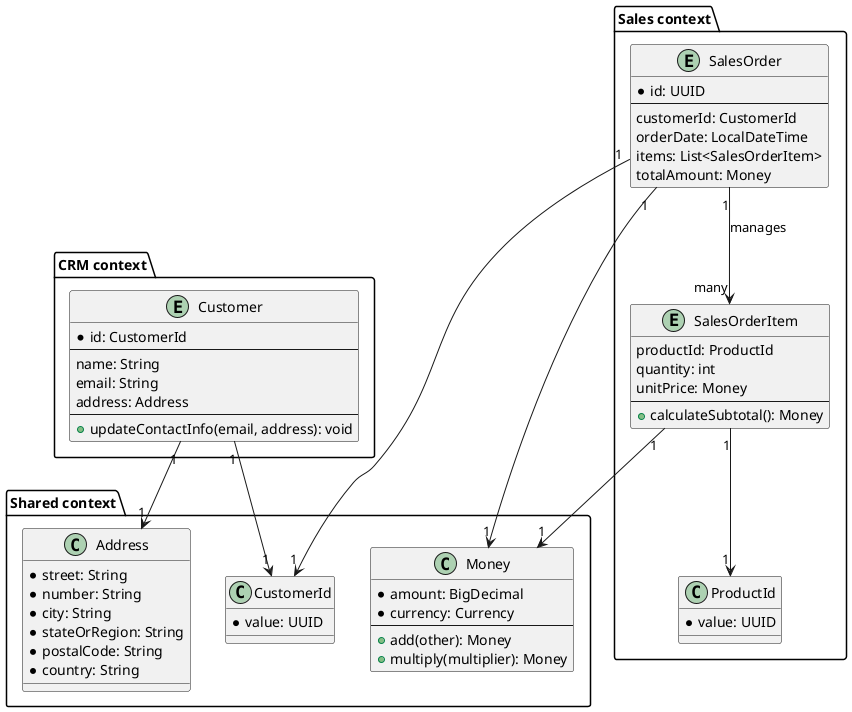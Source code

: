@startuml classDiagram
package "CRM context" {
entity "Customer" {
*id: CustomerId
--
name: String
email: String
address: Address
--
+updateContactInfo(email, address): void
}
}

package "Sales context" {
entity "SalesOrder" {
*id: UUID
--
customerId: CustomerId
orderDate: LocalDateTime
items: List<SalesOrderItem>
totalAmount: Money
}
entity "SalesOrderItem" {
productId: ProductId
quantity: int
unitPrice: Money
--
+calculateSubtotal(): Money
}

class "ProductId" {
*value: UUID
}
}

package "Shared context" {
class "Money" {
*amount: BigDecimal
*currency: Currency
--
+add(other): Money
+multiply(multiplier): Money
}
class "Address" {
*street: String
*number: String
*city: String
*stateOrRegion: String
*postalCode: String
*country: String
}
class "CustomerId" {
*value: UUID
}
}
Customer "1" --> "1" Address
Customer "1" --> "1" CustomerId
SalesOrder "1" --> "1" CustomerId
SalesOrder "1" --> "many" SalesOrderItem : manages
SalesOrderItem "1" --> "1" Money
SalesOrderItem "1" --> "1" ProductId
SalesOrder "1" --> "1" Money
@enduml